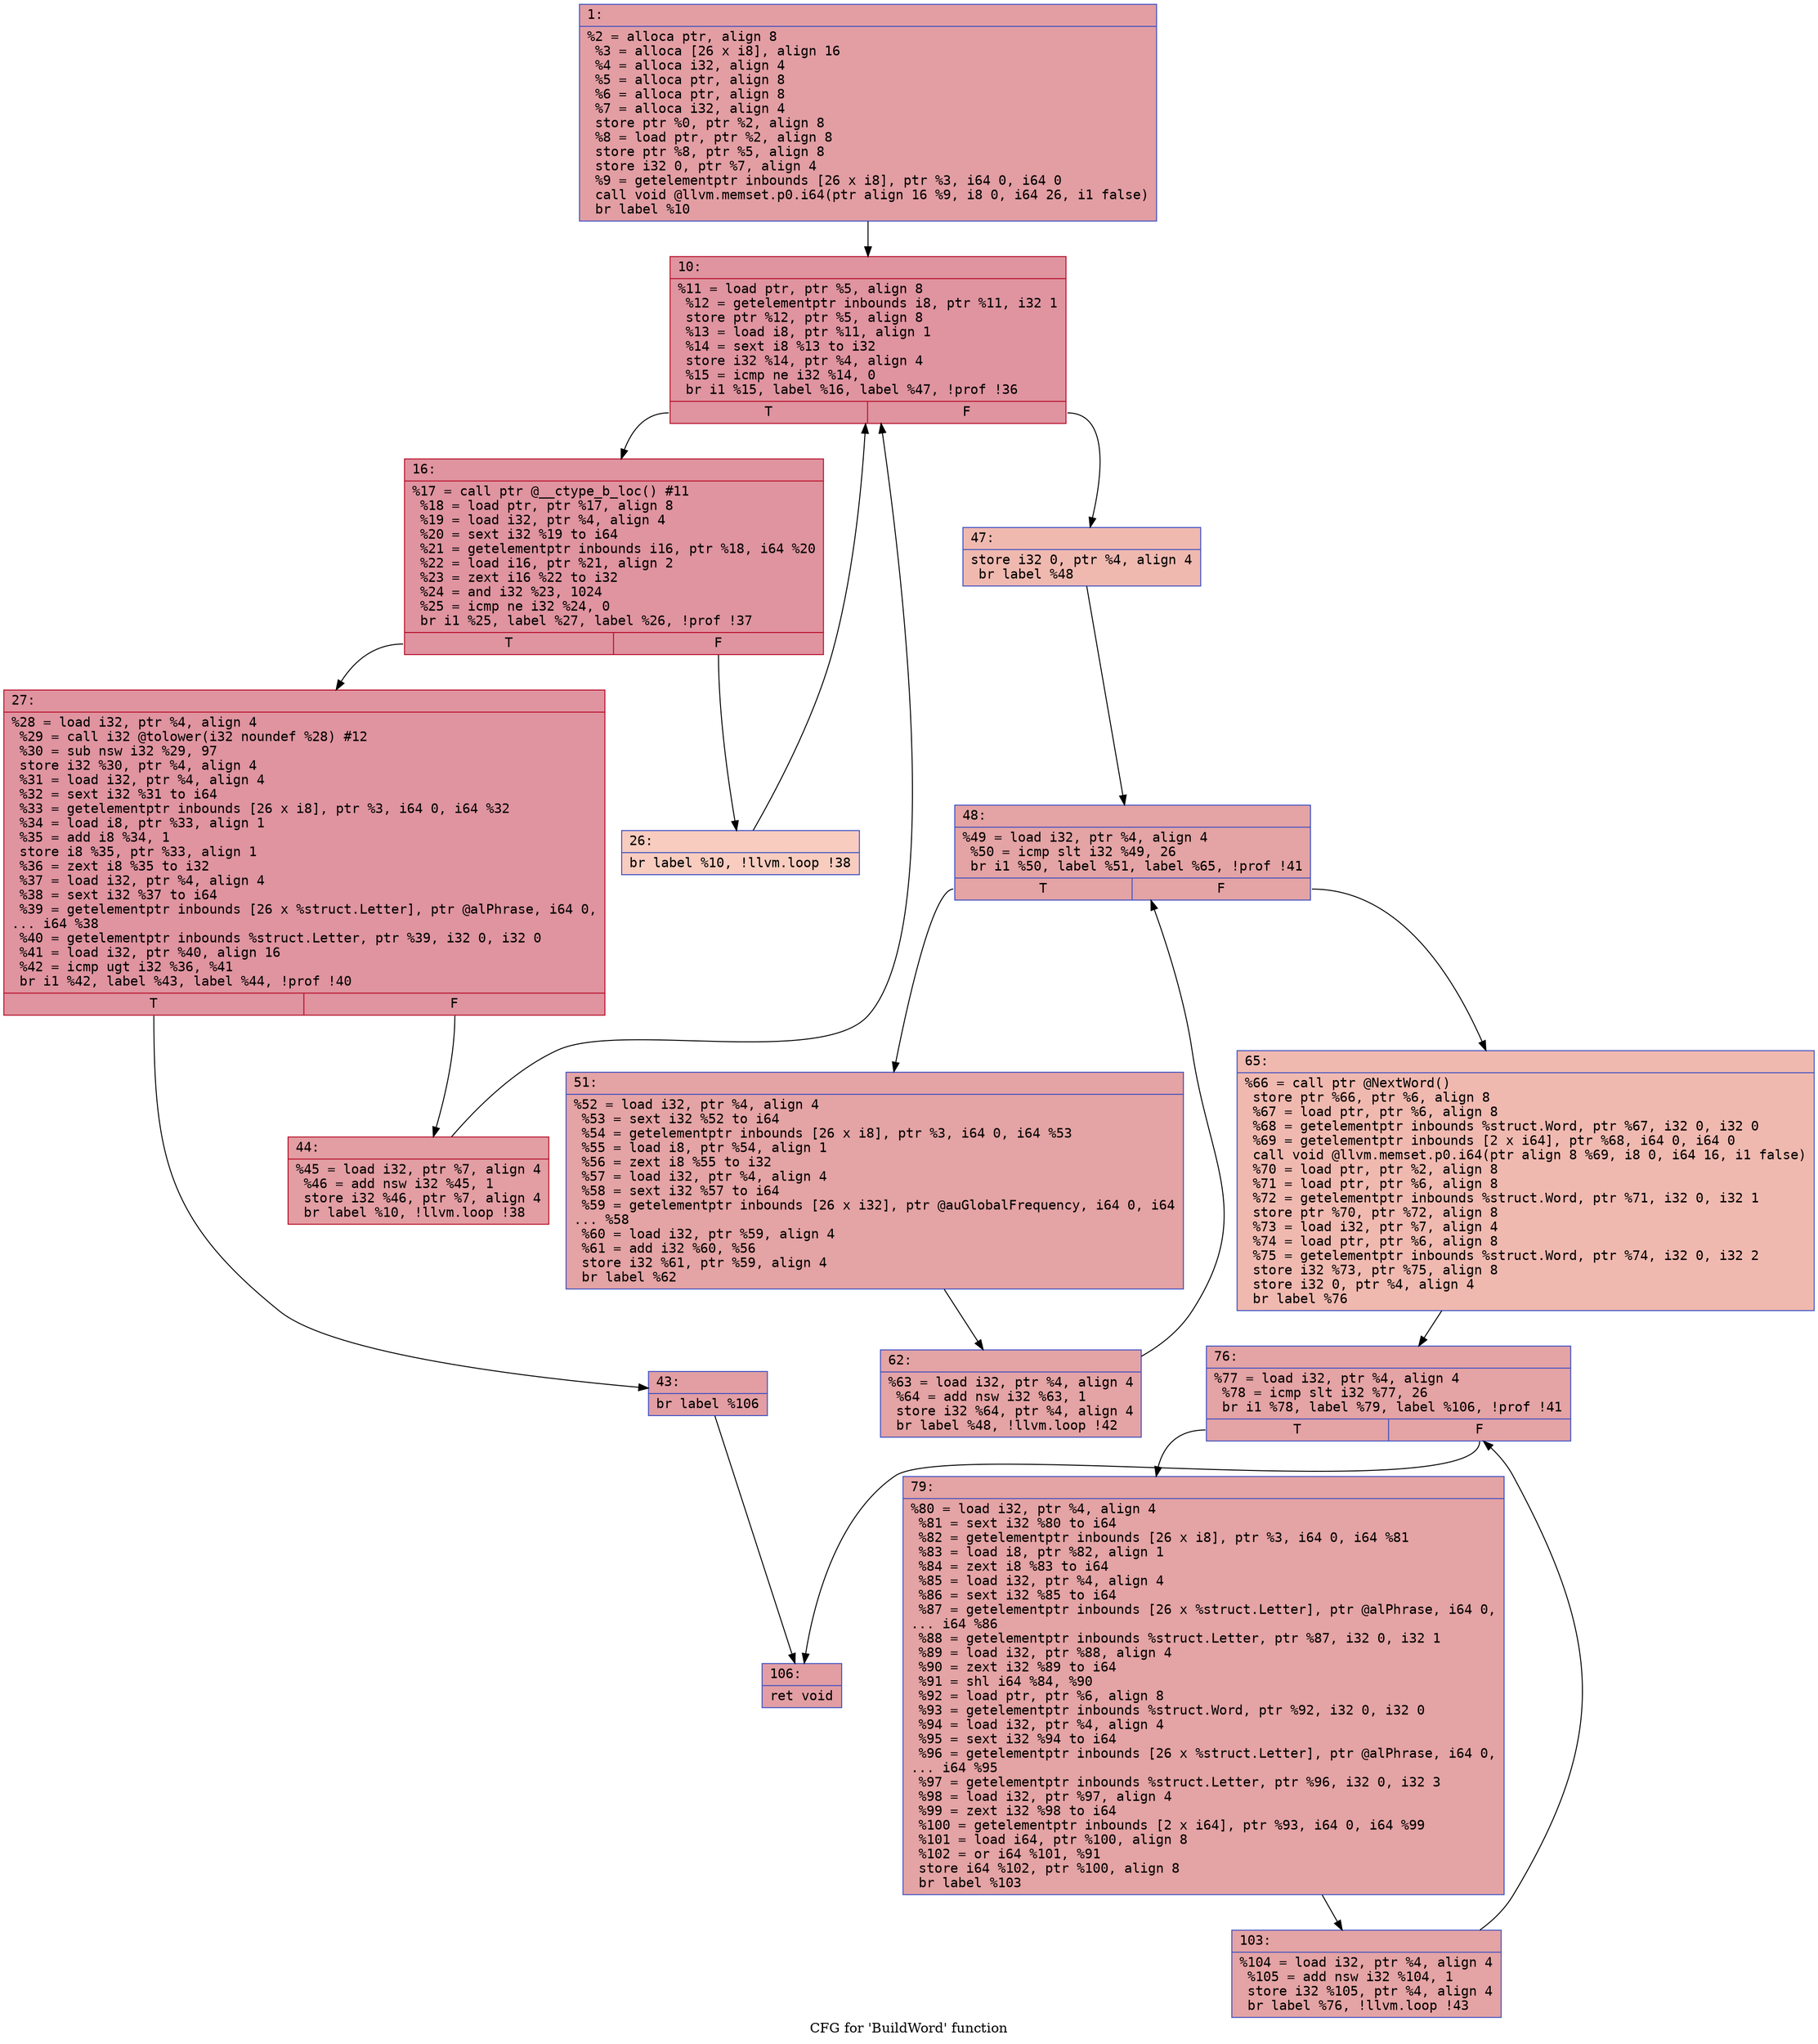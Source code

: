 digraph "CFG for 'BuildWord' function" {
	label="CFG for 'BuildWord' function";

	Node0x56107a831d70 [shape=record,color="#3d50c3ff", style=filled, fillcolor="#be242e70" fontname="Courier",label="{1:\l|  %2 = alloca ptr, align 8\l  %3 = alloca [26 x i8], align 16\l  %4 = alloca i32, align 4\l  %5 = alloca ptr, align 8\l  %6 = alloca ptr, align 8\l  %7 = alloca i32, align 4\l  store ptr %0, ptr %2, align 8\l  %8 = load ptr, ptr %2, align 8\l  store ptr %8, ptr %5, align 8\l  store i32 0, ptr %7, align 4\l  %9 = getelementptr inbounds [26 x i8], ptr %3, i64 0, i64 0\l  call void @llvm.memset.p0.i64(ptr align 16 %9, i8 0, i64 26, i1 false)\l  br label %10\l}"];
	Node0x56107a831d70 -> Node0x56107a8339a0[tooltip="1 -> 10\nProbability 100.00%" ];
	Node0x56107a8339a0 [shape=record,color="#b70d28ff", style=filled, fillcolor="#b70d2870" fontname="Courier",label="{10:\l|  %11 = load ptr, ptr %5, align 8\l  %12 = getelementptr inbounds i8, ptr %11, i32 1\l  store ptr %12, ptr %5, align 8\l  %13 = load i8, ptr %11, align 1\l  %14 = sext i8 %13 to i32\l  store i32 %14, ptr %4, align 4\l  %15 = icmp ne i32 %14, 0\l  br i1 %15, label %16, label %47, !prof !36\l|{<s0>T|<s1>F}}"];
	Node0x56107a8339a0:s0 -> Node0x56107a8339f0[tooltip="10 -> 16\nProbability 98.96%" ];
	Node0x56107a8339a0:s1 -> Node0x56107a833b80[tooltip="10 -> 47\nProbability 1.04%" ];
	Node0x56107a8339f0 [shape=record,color="#b70d28ff", style=filled, fillcolor="#b70d2870" fontname="Courier",label="{16:\l|  %17 = call ptr @__ctype_b_loc() #11\l  %18 = load ptr, ptr %17, align 8\l  %19 = load i32, ptr %4, align 4\l  %20 = sext i32 %19 to i64\l  %21 = getelementptr inbounds i16, ptr %18, i64 %20\l  %22 = load i16, ptr %21, align 2\l  %23 = zext i16 %22 to i32\l  %24 = and i32 %23, 1024\l  %25 = icmp ne i32 %24, 0\l  br i1 %25, label %27, label %26, !prof !37\l|{<s0>T|<s1>F}}"];
	Node0x56107a8339f0:s0 -> Node0x56107a833a90[tooltip="16 -> 27\nProbability 99.96%" ];
	Node0x56107a8339f0:s1 -> Node0x56107a833a40[tooltip="16 -> 26\nProbability 0.04%" ];
	Node0x56107a833a40 [shape=record,color="#3d50c3ff", style=filled, fillcolor="#f08b6e70" fontname="Courier",label="{26:\l|  br label %10, !llvm.loop !38\l}"];
	Node0x56107a833a40 -> Node0x56107a8339a0[tooltip="26 -> 10\nProbability 100.00%" ];
	Node0x56107a833a90 [shape=record,color="#b70d28ff", style=filled, fillcolor="#b70d2870" fontname="Courier",label="{27:\l|  %28 = load i32, ptr %4, align 4\l  %29 = call i32 @tolower(i32 noundef %28) #12\l  %30 = sub nsw i32 %29, 97\l  store i32 %30, ptr %4, align 4\l  %31 = load i32, ptr %4, align 4\l  %32 = sext i32 %31 to i64\l  %33 = getelementptr inbounds [26 x i8], ptr %3, i64 0, i64 %32\l  %34 = load i8, ptr %33, align 1\l  %35 = add i8 %34, 1\l  store i8 %35, ptr %33, align 1\l  %36 = zext i8 %35 to i32\l  %37 = load i32, ptr %4, align 4\l  %38 = sext i32 %37 to i64\l  %39 = getelementptr inbounds [26 x %struct.Letter], ptr @alPhrase, i64 0,\l... i64 %38\l  %40 = getelementptr inbounds %struct.Letter, ptr %39, i32 0, i32 0\l  %41 = load i32, ptr %40, align 16\l  %42 = icmp ugt i32 %36, %41\l  br i1 %42, label %43, label %44, !prof !40\l|{<s0>T|<s1>F}}"];
	Node0x56107a833a90:s0 -> Node0x56107a833ae0[tooltip="27 -> 43\nProbability 46.65%" ];
	Node0x56107a833a90:s1 -> Node0x56107a833b30[tooltip="27 -> 44\nProbability 53.35%" ];
	Node0x56107a833ae0 [shape=record,color="#3d50c3ff", style=filled, fillcolor="#be242e70" fontname="Courier",label="{43:\l|  br label %106\l}"];
	Node0x56107a833ae0 -> Node0x56107a833e00[tooltip="43 -> 106\nProbability 100.00%" ];
	Node0x56107a833b30 [shape=record,color="#b70d28ff", style=filled, fillcolor="#be242e70" fontname="Courier",label="{44:\l|  %45 = load i32, ptr %7, align 4\l  %46 = add nsw i32 %45, 1\l  store i32 %46, ptr %7, align 4\l  br label %10, !llvm.loop !38\l}"];
	Node0x56107a833b30 -> Node0x56107a8339a0[tooltip="44 -> 10\nProbability 100.00%" ];
	Node0x56107a833b80 [shape=record,color="#3d50c3ff", style=filled, fillcolor="#de614d70" fontname="Courier",label="{47:\l|  store i32 0, ptr %4, align 4\l  br label %48\l}"];
	Node0x56107a833b80 -> Node0x56107a833bd0[tooltip="47 -> 48\nProbability 100.00%" ];
	Node0x56107a833bd0 [shape=record,color="#3d50c3ff", style=filled, fillcolor="#c32e3170" fontname="Courier",label="{48:\l|  %49 = load i32, ptr %4, align 4\l  %50 = icmp slt i32 %49, 26\l  br i1 %50, label %51, label %65, !prof !41\l|{<s0>T|<s1>F}}"];
	Node0x56107a833bd0:s0 -> Node0x56107a833c20[tooltip="48 -> 51\nProbability 96.30%" ];
	Node0x56107a833bd0:s1 -> Node0x56107a833cc0[tooltip="48 -> 65\nProbability 3.70%" ];
	Node0x56107a833c20 [shape=record,color="#3d50c3ff", style=filled, fillcolor="#c32e3170" fontname="Courier",label="{51:\l|  %52 = load i32, ptr %4, align 4\l  %53 = sext i32 %52 to i64\l  %54 = getelementptr inbounds [26 x i8], ptr %3, i64 0, i64 %53\l  %55 = load i8, ptr %54, align 1\l  %56 = zext i8 %55 to i32\l  %57 = load i32, ptr %4, align 4\l  %58 = sext i32 %57 to i64\l  %59 = getelementptr inbounds [26 x i32], ptr @auGlobalFrequency, i64 0, i64\l... %58\l  %60 = load i32, ptr %59, align 4\l  %61 = add i32 %60, %56\l  store i32 %61, ptr %59, align 4\l  br label %62\l}"];
	Node0x56107a833c20 -> Node0x56107a833c70[tooltip="51 -> 62\nProbability 100.00%" ];
	Node0x56107a833c70 [shape=record,color="#3d50c3ff", style=filled, fillcolor="#c32e3170" fontname="Courier",label="{62:\l|  %63 = load i32, ptr %4, align 4\l  %64 = add nsw i32 %63, 1\l  store i32 %64, ptr %4, align 4\l  br label %48, !llvm.loop !42\l}"];
	Node0x56107a833c70 -> Node0x56107a833bd0[tooltip="62 -> 48\nProbability 100.00%" ];
	Node0x56107a833cc0 [shape=record,color="#3d50c3ff", style=filled, fillcolor="#de614d70" fontname="Courier",label="{65:\l|  %66 = call ptr @NextWord()\l  store ptr %66, ptr %6, align 8\l  %67 = load ptr, ptr %6, align 8\l  %68 = getelementptr inbounds %struct.Word, ptr %67, i32 0, i32 0\l  %69 = getelementptr inbounds [2 x i64], ptr %68, i64 0, i64 0\l  call void @llvm.memset.p0.i64(ptr align 8 %69, i8 0, i64 16, i1 false)\l  %70 = load ptr, ptr %2, align 8\l  %71 = load ptr, ptr %6, align 8\l  %72 = getelementptr inbounds %struct.Word, ptr %71, i32 0, i32 1\l  store ptr %70, ptr %72, align 8\l  %73 = load i32, ptr %7, align 4\l  %74 = load ptr, ptr %6, align 8\l  %75 = getelementptr inbounds %struct.Word, ptr %74, i32 0, i32 2\l  store i32 %73, ptr %75, align 8\l  store i32 0, ptr %4, align 4\l  br label %76\l}"];
	Node0x56107a833cc0 -> Node0x56107a833d10[tooltip="65 -> 76\nProbability 100.00%" ];
	Node0x56107a833d10 [shape=record,color="#3d50c3ff", style=filled, fillcolor="#c32e3170" fontname="Courier",label="{76:\l|  %77 = load i32, ptr %4, align 4\l  %78 = icmp slt i32 %77, 26\l  br i1 %78, label %79, label %106, !prof !41\l|{<s0>T|<s1>F}}"];
	Node0x56107a833d10:s0 -> Node0x56107a833d60[tooltip="76 -> 79\nProbability 96.30%" ];
	Node0x56107a833d10:s1 -> Node0x56107a833e00[tooltip="76 -> 106\nProbability 3.70%" ];
	Node0x56107a833d60 [shape=record,color="#3d50c3ff", style=filled, fillcolor="#c32e3170" fontname="Courier",label="{79:\l|  %80 = load i32, ptr %4, align 4\l  %81 = sext i32 %80 to i64\l  %82 = getelementptr inbounds [26 x i8], ptr %3, i64 0, i64 %81\l  %83 = load i8, ptr %82, align 1\l  %84 = zext i8 %83 to i64\l  %85 = load i32, ptr %4, align 4\l  %86 = sext i32 %85 to i64\l  %87 = getelementptr inbounds [26 x %struct.Letter], ptr @alPhrase, i64 0,\l... i64 %86\l  %88 = getelementptr inbounds %struct.Letter, ptr %87, i32 0, i32 1\l  %89 = load i32, ptr %88, align 4\l  %90 = zext i32 %89 to i64\l  %91 = shl i64 %84, %90\l  %92 = load ptr, ptr %6, align 8\l  %93 = getelementptr inbounds %struct.Word, ptr %92, i32 0, i32 0\l  %94 = load i32, ptr %4, align 4\l  %95 = sext i32 %94 to i64\l  %96 = getelementptr inbounds [26 x %struct.Letter], ptr @alPhrase, i64 0,\l... i64 %95\l  %97 = getelementptr inbounds %struct.Letter, ptr %96, i32 0, i32 3\l  %98 = load i32, ptr %97, align 4\l  %99 = zext i32 %98 to i64\l  %100 = getelementptr inbounds [2 x i64], ptr %93, i64 0, i64 %99\l  %101 = load i64, ptr %100, align 8\l  %102 = or i64 %101, %91\l  store i64 %102, ptr %100, align 8\l  br label %103\l}"];
	Node0x56107a833d60 -> Node0x56107a833db0[tooltip="79 -> 103\nProbability 100.00%" ];
	Node0x56107a833db0 [shape=record,color="#3d50c3ff", style=filled, fillcolor="#c32e3170" fontname="Courier",label="{103:\l|  %104 = load i32, ptr %4, align 4\l  %105 = add nsw i32 %104, 1\l  store i32 %105, ptr %4, align 4\l  br label %76, !llvm.loop !43\l}"];
	Node0x56107a833db0 -> Node0x56107a833d10[tooltip="103 -> 76\nProbability 100.00%" ];
	Node0x56107a833e00 [shape=record,color="#3d50c3ff", style=filled, fillcolor="#be242e70" fontname="Courier",label="{106:\l|  ret void\l}"];
}
